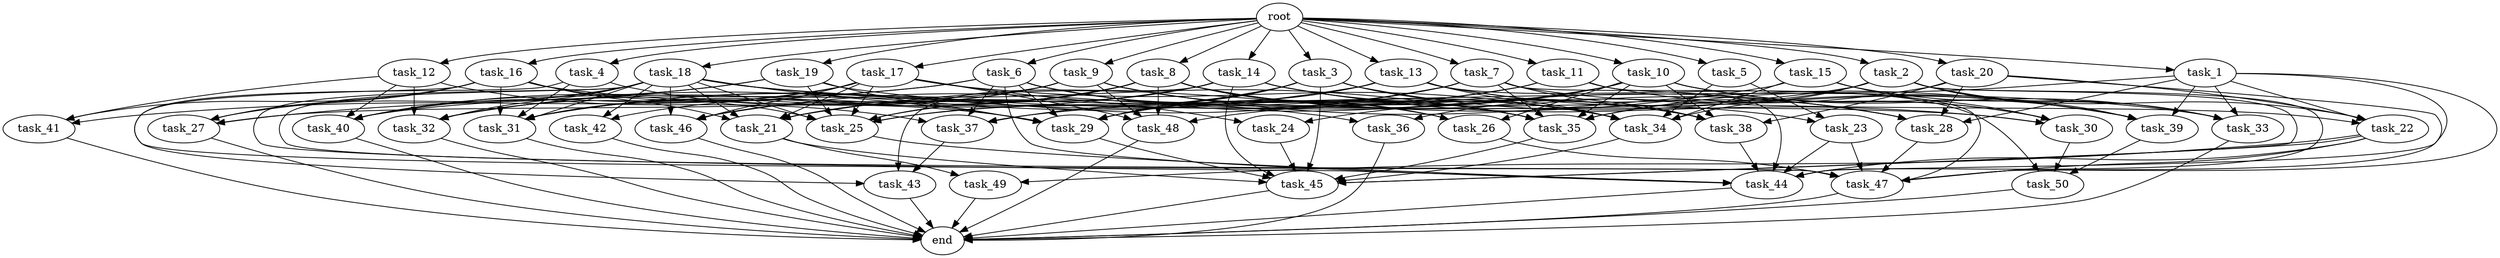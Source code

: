 digraph G {
  root [size="0.000000e+00"];
  task_1 [size="7.375275e+09"];
  task_2 [size="2.468272e+09"];
  task_3 [size="1.841780e+09"];
  task_4 [size="5.420259e+08"];
  task_5 [size="5.842990e+09"];
  task_6 [size="9.402661e+09"];
  task_7 [size="5.650491e+09"];
  task_8 [size="7.912382e+09"];
  task_9 [size="2.454105e+08"];
  task_10 [size="2.650717e+09"];
  task_11 [size="4.009095e+07"];
  task_12 [size="9.278799e+09"];
  task_13 [size="2.022915e+09"];
  task_14 [size="2.414611e+08"];
  task_15 [size="6.197737e+09"];
  task_16 [size="4.681105e+09"];
  task_17 [size="9.628298e+08"];
  task_18 [size="5.573065e+09"];
  task_19 [size="2.356861e+09"];
  task_20 [size="3.286126e+09"];
  task_21 [size="6.894907e+09"];
  task_22 [size="9.387088e+09"];
  task_23 [size="1.293057e+09"];
  task_24 [size="8.698602e+09"];
  task_25 [size="4.747676e+09"];
  task_26 [size="6.431050e+09"];
  task_27 [size="4.895699e+09"];
  task_28 [size="3.546635e+09"];
  task_29 [size="2.573294e+09"];
  task_30 [size="3.978971e+09"];
  task_31 [size="4.376273e+09"];
  task_32 [size="4.438687e+09"];
  task_33 [size="4.758677e+09"];
  task_34 [size="2.253194e+09"];
  task_35 [size="3.205586e+09"];
  task_36 [size="5.574605e+09"];
  task_37 [size="1.068286e+09"];
  task_38 [size="4.682059e+09"];
  task_39 [size="9.741439e+08"];
  task_40 [size="9.091465e+09"];
  task_41 [size="4.063460e+09"];
  task_42 [size="1.058422e+09"];
  task_43 [size="8.913261e+09"];
  task_44 [size="2.471384e+09"];
  task_45 [size="2.172341e+09"];
  task_46 [size="7.719227e+09"];
  task_47 [size="7.450009e+09"];
  task_48 [size="1.276241e+09"];
  task_49 [size="2.663293e+09"];
  task_50 [size="4.627251e+09"];
  end [size="0.000000e+00"];

  root -> task_1 [size="1.000000e-12"];
  root -> task_2 [size="1.000000e-12"];
  root -> task_3 [size="1.000000e-12"];
  root -> task_4 [size="1.000000e-12"];
  root -> task_5 [size="1.000000e-12"];
  root -> task_6 [size="1.000000e-12"];
  root -> task_7 [size="1.000000e-12"];
  root -> task_8 [size="1.000000e-12"];
  root -> task_9 [size="1.000000e-12"];
  root -> task_10 [size="1.000000e-12"];
  root -> task_11 [size="1.000000e-12"];
  root -> task_12 [size="1.000000e-12"];
  root -> task_13 [size="1.000000e-12"];
  root -> task_14 [size="1.000000e-12"];
  root -> task_15 [size="1.000000e-12"];
  root -> task_16 [size="1.000000e-12"];
  root -> task_17 [size="1.000000e-12"];
  root -> task_18 [size="1.000000e-12"];
  root -> task_19 [size="1.000000e-12"];
  root -> task_20 [size="1.000000e-12"];
  task_1 -> task_22 [size="2.346772e+08"];
  task_1 -> task_28 [size="7.093271e+07"];
  task_1 -> task_33 [size="9.517354e+07"];
  task_1 -> task_35 [size="4.006982e+07"];
  task_1 -> task_39 [size="1.623573e+07"];
  task_1 -> task_44 [size="2.745983e+07"];
  task_1 -> task_47 [size="8.277787e+07"];
  task_2 -> task_22 [size="2.346772e+08"];
  task_2 -> task_33 [size="9.517354e+07"];
  task_2 -> task_34 [size="2.816492e+07"];
  task_2 -> task_35 [size="4.006982e+07"];
  task_2 -> task_39 [size="1.623573e+07"];
  task_2 -> task_40 [size="1.515244e+08"];
  task_2 -> task_44 [size="2.745983e+07"];
  task_2 -> task_45 [size="2.413712e+07"];
  task_3 -> task_25 [size="5.934596e+07"];
  task_3 -> task_29 [size="3.216617e+07"];
  task_3 -> task_34 [size="2.816492e+07"];
  task_3 -> task_37 [size="2.670716e+07"];
  task_3 -> task_39 [size="1.623573e+07"];
  task_3 -> task_45 [size="2.413712e+07"];
  task_4 -> task_29 [size="3.216617e+07"];
  task_4 -> task_31 [size="5.470341e+07"];
  task_4 -> task_43 [size="2.971087e+08"];
  task_5 -> task_23 [size="6.465286e+07"];
  task_5 -> task_34 [size="2.816492e+07"];
  task_6 -> task_26 [size="2.143683e+08"];
  task_6 -> task_28 [size="7.093271e+07"];
  task_6 -> task_29 [size="3.216617e+07"];
  task_6 -> task_34 [size="2.816492e+07"];
  task_6 -> task_35 [size="4.006982e+07"];
  task_6 -> task_37 [size="2.670716e+07"];
  task_6 -> task_40 [size="1.515244e+08"];
  task_6 -> task_41 [size="1.354487e+08"];
  task_6 -> task_44 [size="2.745983e+07"];
  task_7 -> task_22 [size="2.346772e+08"];
  task_7 -> task_25 [size="5.934596e+07"];
  task_7 -> task_29 [size="3.216617e+07"];
  task_7 -> task_31 [size="5.470341e+07"];
  task_7 -> task_35 [size="4.006982e+07"];
  task_7 -> task_38 [size="7.803432e+07"];
  task_7 -> task_47 [size="8.277787e+07"];
  task_8 -> task_21 [size="1.149151e+08"];
  task_8 -> task_25 [size="5.934596e+07"];
  task_8 -> task_26 [size="2.143683e+08"];
  task_8 -> task_28 [size="7.093271e+07"];
  task_8 -> task_31 [size="5.470341e+07"];
  task_8 -> task_34 [size="2.816492e+07"];
  task_8 -> task_35 [size="4.006982e+07"];
  task_8 -> task_38 [size="7.803432e+07"];
  task_8 -> task_42 [size="5.292110e+07"];
  task_8 -> task_48 [size="3.190603e+07"];
  task_9 -> task_27 [size="1.223925e+08"];
  task_9 -> task_31 [size="5.470341e+07"];
  task_9 -> task_35 [size="4.006982e+07"];
  task_9 -> task_38 [size="7.803432e+07"];
  task_9 -> task_39 [size="1.623573e+07"];
  task_9 -> task_46 [size="1.929807e+08"];
  task_9 -> task_48 [size="3.190603e+07"];
  task_10 -> task_24 [size="4.349301e+08"];
  task_10 -> task_26 [size="2.143683e+08"];
  task_10 -> task_30 [size="7.957943e+07"];
  task_10 -> task_33 [size="9.517354e+07"];
  task_10 -> task_35 [size="4.006982e+07"];
  task_10 -> task_37 [size="2.670716e+07"];
  task_10 -> task_38 [size="7.803432e+07"];
  task_10 -> task_39 [size="1.623573e+07"];
  task_10 -> task_48 [size="3.190603e+07"];
  task_11 -> task_29 [size="3.216617e+07"];
  task_11 -> task_30 [size="7.957943e+07"];
  task_11 -> task_44 [size="2.745983e+07"];
  task_11 -> task_46 [size="1.929807e+08"];
  task_12 -> task_32 [size="8.877375e+07"];
  task_12 -> task_37 [size="2.670716e+07"];
  task_12 -> task_40 [size="1.515244e+08"];
  task_12 -> task_41 [size="1.354487e+08"];
  task_13 -> task_28 [size="7.093271e+07"];
  task_13 -> task_29 [size="3.216617e+07"];
  task_13 -> task_31 [size="5.470341e+07"];
  task_13 -> task_32 [size="8.877375e+07"];
  task_13 -> task_34 [size="2.816492e+07"];
  task_13 -> task_39 [size="1.623573e+07"];
  task_13 -> task_50 [size="1.542417e+08"];
  task_14 -> task_21 [size="1.149151e+08"];
  task_14 -> task_23 [size="6.465286e+07"];
  task_14 -> task_25 [size="5.934596e+07"];
  task_14 -> task_30 [size="7.957943e+07"];
  task_14 -> task_32 [size="8.877375e+07"];
  task_14 -> task_38 [size="7.803432e+07"];
  task_14 -> task_43 [size="2.971087e+08"];
  task_14 -> task_45 [size="2.413712e+07"];
  task_15 -> task_21 [size="1.149151e+08"];
  task_15 -> task_30 [size="7.957943e+07"];
  task_15 -> task_33 [size="9.517354e+07"];
  task_15 -> task_34 [size="2.816492e+07"];
  task_16 -> task_21 [size="1.149151e+08"];
  task_16 -> task_25 [size="5.934596e+07"];
  task_16 -> task_27 [size="1.223925e+08"];
  task_16 -> task_31 [size="5.470341e+07"];
  task_16 -> task_33 [size="9.517354e+07"];
  task_16 -> task_41 [size="1.354487e+08"];
  task_16 -> task_47 [size="8.277787e+07"];
  task_17 -> task_21 [size="1.149151e+08"];
  task_17 -> task_24 [size="4.349301e+08"];
  task_17 -> task_25 [size="5.934596e+07"];
  task_17 -> task_31 [size="5.470341e+07"];
  task_17 -> task_32 [size="8.877375e+07"];
  task_17 -> task_34 [size="2.816492e+07"];
  task_17 -> task_40 [size="1.515244e+08"];
  task_17 -> task_46 [size="1.929807e+08"];
  task_17 -> task_48 [size="3.190603e+07"];
  task_18 -> task_21 [size="1.149151e+08"];
  task_18 -> task_25 [size="5.934596e+07"];
  task_18 -> task_27 [size="1.223925e+08"];
  task_18 -> task_29 [size="3.216617e+07"];
  task_18 -> task_31 [size="5.470341e+07"];
  task_18 -> task_32 [size="8.877375e+07"];
  task_18 -> task_35 [size="4.006982e+07"];
  task_18 -> task_36 [size="2.787303e+08"];
  task_18 -> task_40 [size="1.515244e+08"];
  task_18 -> task_42 [size="5.292110e+07"];
  task_18 -> task_44 [size="2.745983e+07"];
  task_18 -> task_46 [size="1.929807e+08"];
  task_18 -> task_47 [size="8.277787e+07"];
  task_19 -> task_25 [size="5.934596e+07"];
  task_19 -> task_27 [size="1.223925e+08"];
  task_19 -> task_29 [size="3.216617e+07"];
  task_19 -> task_30 [size="7.957943e+07"];
  task_19 -> task_40 [size="1.515244e+08"];
  task_20 -> task_22 [size="2.346772e+08"];
  task_20 -> task_28 [size="7.093271e+07"];
  task_20 -> task_36 [size="2.787303e+08"];
  task_20 -> task_38 [size="7.803432e+07"];
  task_20 -> task_47 [size="8.277787e+07"];
  task_21 -> task_45 [size="2.413712e+07"];
  task_21 -> task_49 [size="1.331647e+08"];
  task_22 -> task_44 [size="2.745983e+07"];
  task_22 -> task_45 [size="2.413712e+07"];
  task_22 -> task_47 [size="8.277787e+07"];
  task_22 -> task_49 [size="1.331647e+08"];
  task_23 -> task_44 [size="2.745983e+07"];
  task_23 -> task_47 [size="8.277787e+07"];
  task_24 -> task_45 [size="2.413712e+07"];
  task_25 -> task_44 [size="2.745983e+07"];
  task_26 -> task_47 [size="8.277787e+07"];
  task_27 -> end [size="1.000000e-12"];
  task_28 -> task_47 [size="8.277787e+07"];
  task_29 -> task_45 [size="2.413712e+07"];
  task_30 -> task_50 [size="1.542417e+08"];
  task_31 -> end [size="1.000000e-12"];
  task_32 -> end [size="1.000000e-12"];
  task_33 -> end [size="1.000000e-12"];
  task_34 -> task_45 [size="2.413712e+07"];
  task_35 -> task_45 [size="2.413712e+07"];
  task_36 -> end [size="1.000000e-12"];
  task_37 -> task_43 [size="2.971087e+08"];
  task_38 -> task_44 [size="2.745983e+07"];
  task_39 -> task_50 [size="1.542417e+08"];
  task_40 -> end [size="1.000000e-12"];
  task_41 -> end [size="1.000000e-12"];
  task_42 -> end [size="1.000000e-12"];
  task_43 -> end [size="1.000000e-12"];
  task_44 -> end [size="1.000000e-12"];
  task_45 -> end [size="1.000000e-12"];
  task_46 -> end [size="1.000000e-12"];
  task_47 -> end [size="1.000000e-12"];
  task_48 -> end [size="1.000000e-12"];
  task_49 -> end [size="1.000000e-12"];
  task_50 -> end [size="1.000000e-12"];
}
